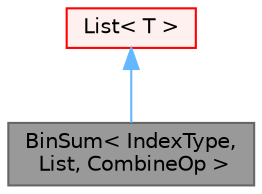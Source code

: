 digraph "BinSum&lt; IndexType, List, CombineOp &gt;"
{
 // LATEX_PDF_SIZE
  bgcolor="transparent";
  edge [fontname=Helvetica,fontsize=10,labelfontname=Helvetica,labelfontsize=10];
  node [fontname=Helvetica,fontsize=10,shape=box,height=0.2,width=0.4];
  Node1 [id="Node000001",label="BinSum\< IndexType,\l List, CombineOp \>",height=0.2,width=0.4,color="gray40", fillcolor="grey60", style="filled", fontcolor="black",tooltip="Sums into bins."];
  Node2 -> Node1 [id="edge1_Node000001_Node000002",dir="back",color="steelblue1",style="solid",tooltip=" "];
  Node2 [id="Node000002",label="List\< T \>",height=0.2,width=0.4,color="red", fillcolor="#FFF0F0", style="filled",URL="$classFoam_1_1List.html",tooltip="A 1D array of objects of type <T>, where the size of the vector is known and used for subscript bound..."];
}
